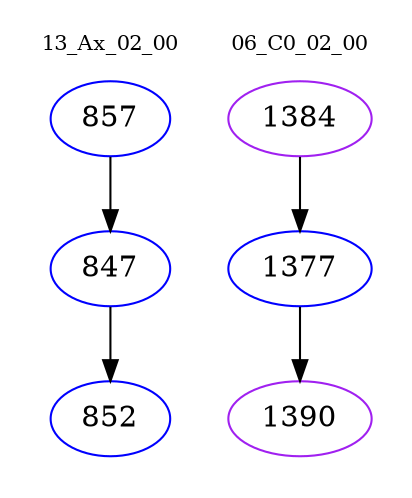 digraph{
subgraph cluster_0 {
color = white
label = "13_Ax_02_00";
fontsize=10;
T0_857 [label="857", color="blue"]
T0_857 -> T0_847 [color="black"]
T0_847 [label="847", color="blue"]
T0_847 -> T0_852 [color="black"]
T0_852 [label="852", color="blue"]
}
subgraph cluster_1 {
color = white
label = "06_C0_02_00";
fontsize=10;
T1_1384 [label="1384", color="purple"]
T1_1384 -> T1_1377 [color="black"]
T1_1377 [label="1377", color="blue"]
T1_1377 -> T1_1390 [color="black"]
T1_1390 [label="1390", color="purple"]
}
}
